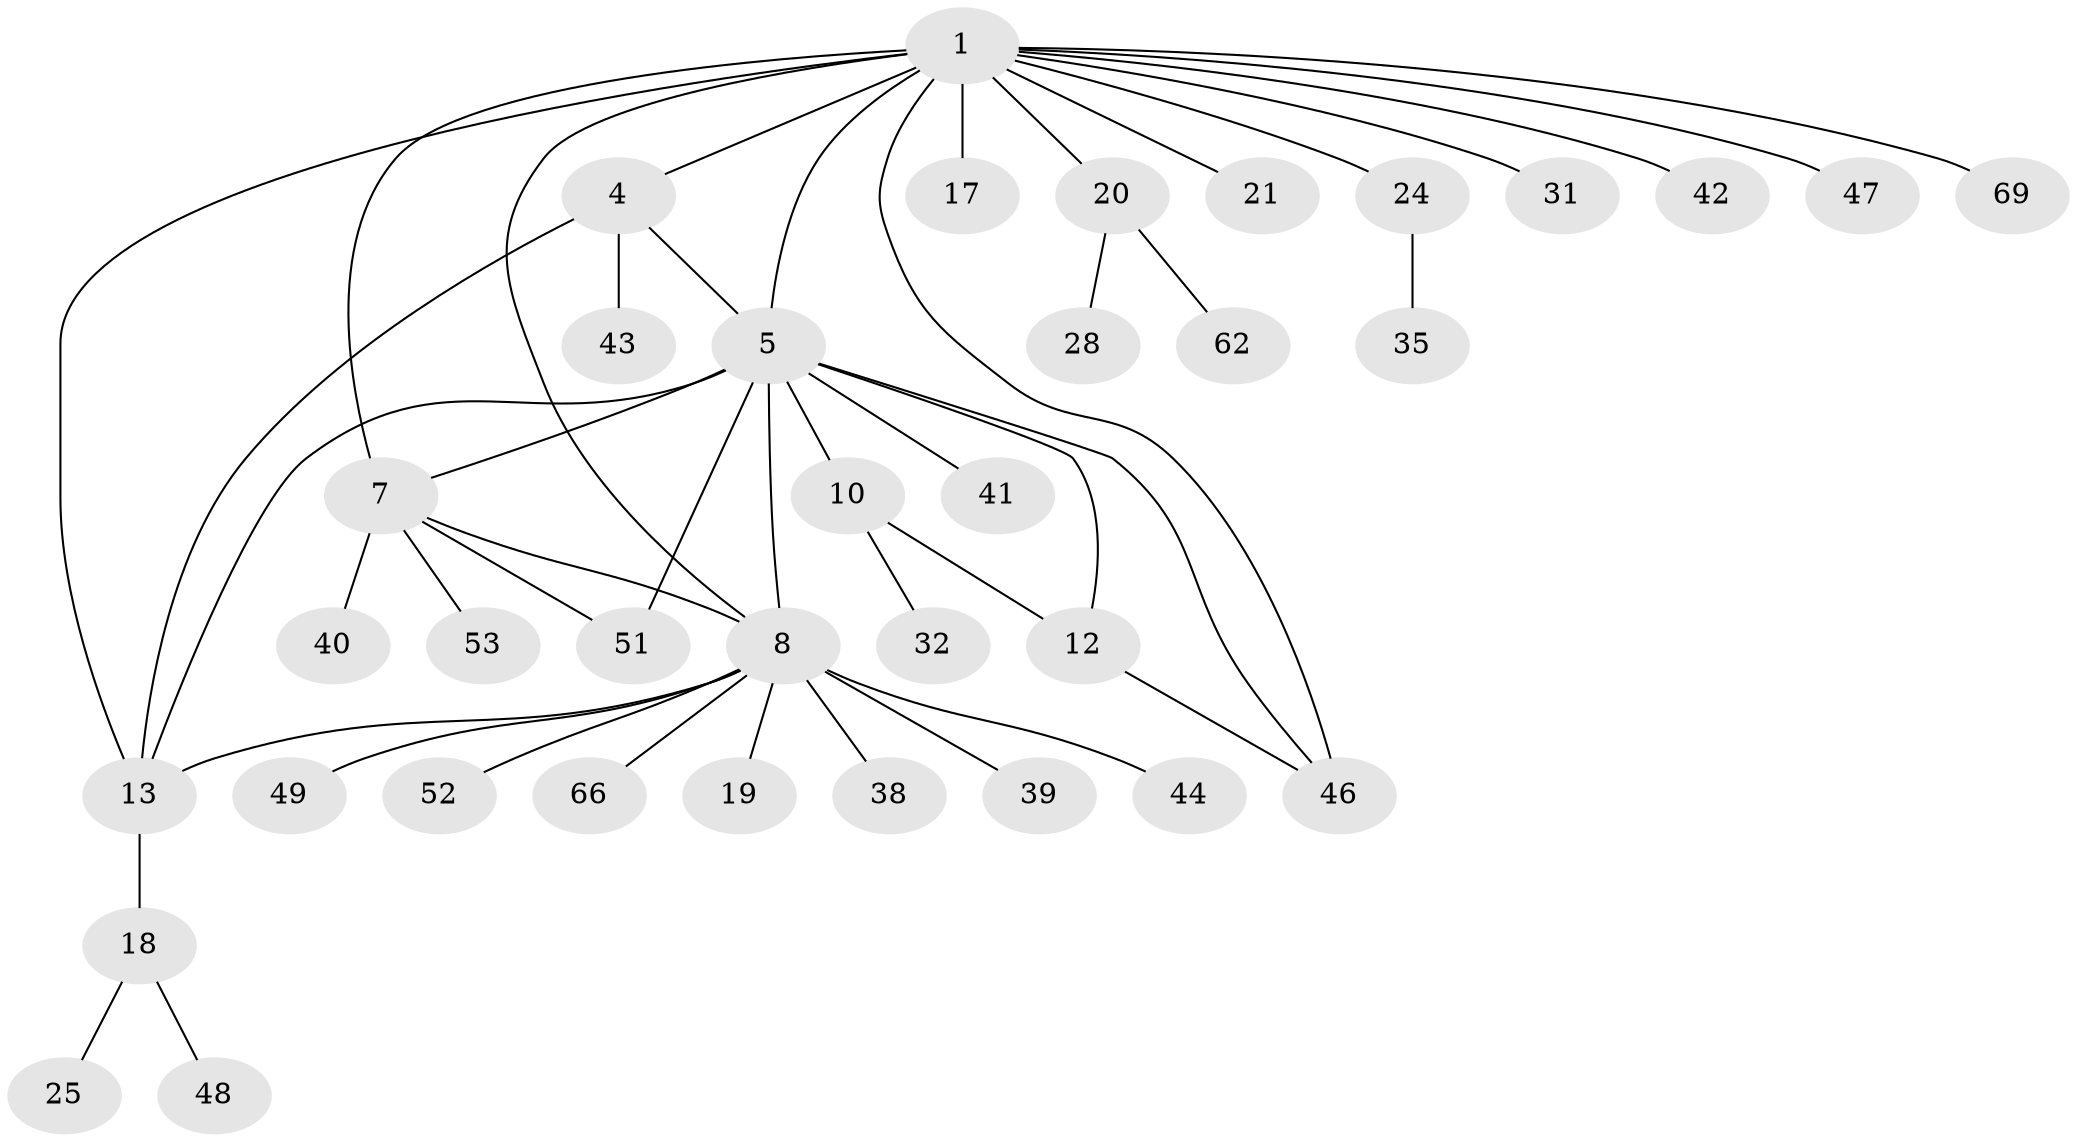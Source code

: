 // original degree distribution, {7: 0.041666666666666664, 4: 0.027777777777777776, 6: 0.06944444444444445, 5: 0.08333333333333333, 9: 0.013888888888888888, 8: 0.013888888888888888, 1: 0.5833333333333334, 3: 0.027777777777777776, 2: 0.1388888888888889}
// Generated by graph-tools (version 1.1) at 2025/15/03/09/25 04:15:54]
// undirected, 36 vertices, 46 edges
graph export_dot {
graph [start="1"]
  node [color=gray90,style=filled];
  1 [super="+2+6+3"];
  4;
  5 [super="+11"];
  7;
  8 [super="+9"];
  10 [super="+22+36+60"];
  12 [super="+27+67+33"];
  13 [super="+14+15+54+55+59"];
  17;
  18 [super="+29+61+70"];
  19;
  20;
  21;
  24 [super="+26+45+57+34"];
  25;
  28;
  31;
  32;
  35;
  38;
  39;
  40;
  41;
  42;
  43 [super="+71"];
  44;
  46 [super="+63"];
  47 [super="+50"];
  48;
  49;
  51;
  52;
  53;
  62;
  66;
  69;
  1 -- 17;
  1 -- 24;
  1 -- 47;
  1 -- 42;
  1 -- 21;
  1 -- 4;
  1 -- 5 [weight=2];
  1 -- 20;
  1 -- 7;
  1 -- 31;
  1 -- 69;
  1 -- 46;
  1 -- 8;
  1 -- 13;
  4 -- 5;
  4 -- 43;
  4 -- 13 [weight=2];
  5 -- 7;
  5 -- 41;
  5 -- 8;
  5 -- 10;
  5 -- 12;
  5 -- 13;
  5 -- 46;
  5 -- 51;
  7 -- 8 [weight=2];
  7 -- 40;
  7 -- 51;
  7 -- 53;
  8 -- 13;
  8 -- 38;
  8 -- 52;
  8 -- 66;
  8 -- 39;
  8 -- 44;
  8 -- 49;
  8 -- 19;
  10 -- 12;
  10 -- 32;
  12 -- 46;
  13 -- 18;
  18 -- 25;
  18 -- 48;
  20 -- 28;
  20 -- 62;
  24 -- 35;
}
